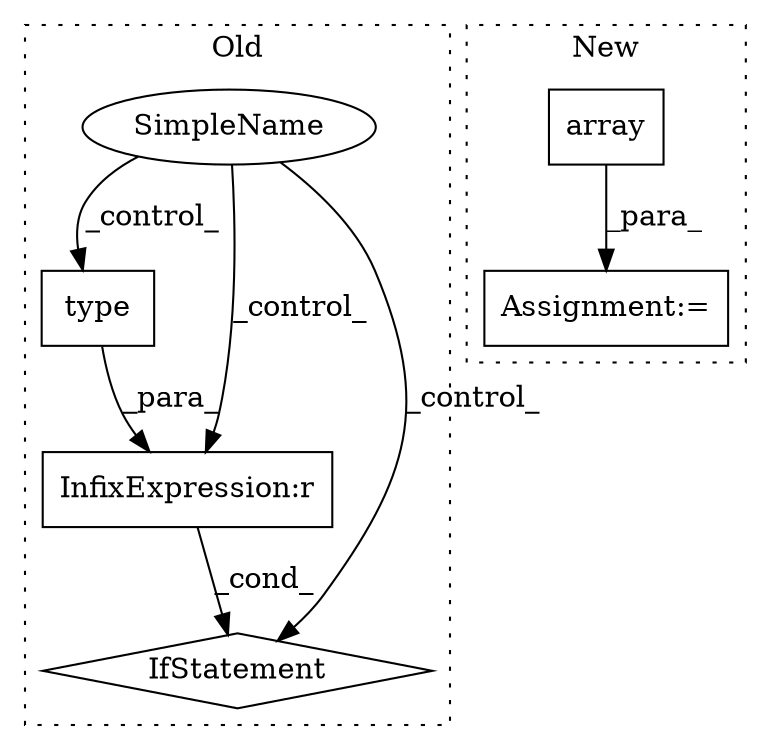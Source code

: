 digraph G {
subgraph cluster0 {
1 [label="type" a="32" s="2283,2295" l="5,1" shape="box"];
3 [label="SimpleName" a="42" s="" l="" shape="ellipse"];
4 [label="InfixExpression:r" a="27" s="2296" l="4" shape="box"];
5 [label="IfStatement" a="25" s="2279,2306" l="4,2" shape="diamond"];
label = "Old";
style="dotted";
}
subgraph cluster1 {
2 [label="array" a="32" s="2405,2415" l="6,1" shape="box"];
6 [label="Assignment:=" a="7" s="2441" l="1" shape="box"];
label = "New";
style="dotted";
}
1 -> 4 [label="_para_"];
2 -> 6 [label="_para_"];
3 -> 1 [label="_control_"];
3 -> 4 [label="_control_"];
3 -> 5 [label="_control_"];
4 -> 5 [label="_cond_"];
}